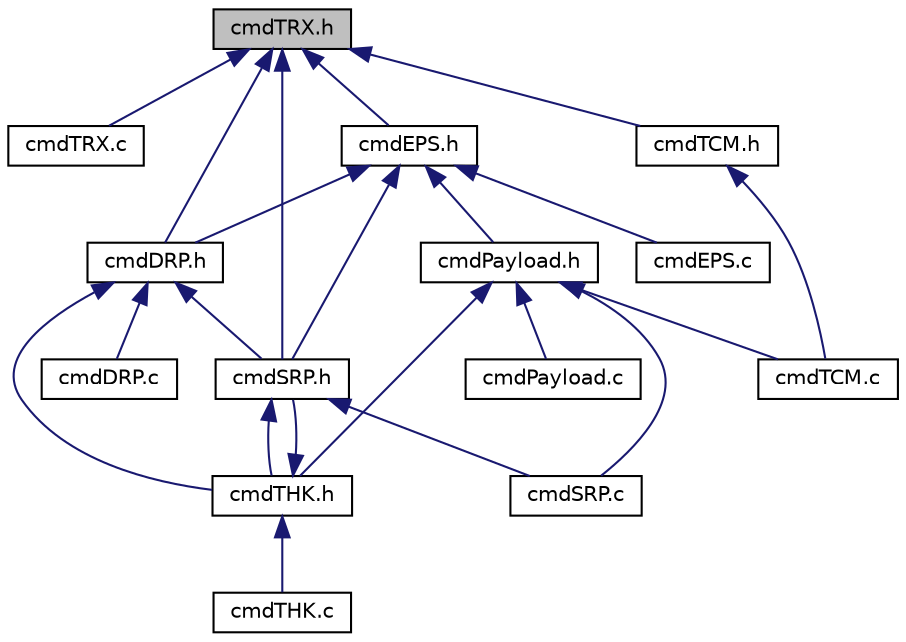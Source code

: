 digraph "cmdTRX.h"
{
 // INTERACTIVE_SVG=YES
  bgcolor="transparent";
  edge [fontname="Helvetica",fontsize="10",labelfontname="Helvetica",labelfontsize="10"];
  node [fontname="Helvetica",fontsize="10",shape=record];
  Node1 [label="cmdTRX.h",height=0.2,width=0.4,color="black", fillcolor="grey75", style="filled" fontcolor="black"];
  Node1 -> Node2 [dir="back",color="midnightblue",fontsize="10",style="solid",fontname="Helvetica"];
  Node2 [label="cmdTRX.c",height=0.2,width=0.4,color="black",URL="$cmd_t_r_x_8c_source.html"];
  Node1 -> Node3 [dir="back",color="midnightblue",fontsize="10",style="solid",fontname="Helvetica"];
  Node3 [label="cmdDRP.h",height=0.2,width=0.4,color="black",URL="$cmd_d_r_p_8h.html"];
  Node3 -> Node4 [dir="back",color="midnightblue",fontsize="10",style="solid",fontname="Helvetica"];
  Node4 [label="cmdDRP.c",height=0.2,width=0.4,color="black",URL="$cmd_d_r_p_8c_source.html"];
  Node3 -> Node5 [dir="back",color="midnightblue",fontsize="10",style="solid",fontname="Helvetica"];
  Node5 [label="cmdSRP.h",height=0.2,width=0.4,color="black",URL="$cmd_s_r_p_8h_source.html"];
  Node5 -> Node6 [dir="back",color="midnightblue",fontsize="10",style="solid",fontname="Helvetica"];
  Node6 [label="cmdSRP.c",height=0.2,width=0.4,color="black",URL="$cmd_s_r_p_8c_source.html"];
  Node5 -> Node7 [dir="back",color="midnightblue",fontsize="10",style="solid",fontname="Helvetica"];
  Node7 [label="cmdTHK.h",height=0.2,width=0.4,color="black",URL="$cmd_t_h_k_8h_source.html"];
  Node7 -> Node8 [dir="back",color="midnightblue",fontsize="10",style="solid",fontname="Helvetica"];
  Node8 [label="cmdTHK.c",height=0.2,width=0.4,color="black",URL="$cmd_t_h_k_8c_source.html"];
  Node7 -> Node5 [dir="back",color="midnightblue",fontsize="10",style="solid",fontname="Helvetica"];
  Node3 -> Node7 [dir="back",color="midnightblue",fontsize="10",style="solid",fontname="Helvetica"];
  Node1 -> Node9 [dir="back",color="midnightblue",fontsize="10",style="solid",fontname="Helvetica"];
  Node9 [label="cmdEPS.h",height=0.2,width=0.4,color="black",URL="$cmd_e_p_s_8h.html"];
  Node9 -> Node10 [dir="back",color="midnightblue",fontsize="10",style="solid",fontname="Helvetica"];
  Node10 [label="cmdPayload.h",height=0.2,width=0.4,color="black",URL="$cmd_payload_8h.html"];
  Node10 -> Node11 [dir="back",color="midnightblue",fontsize="10",style="solid",fontname="Helvetica"];
  Node11 [label="cmdPayload.c",height=0.2,width=0.4,color="black",URL="$cmd_payload_8c_source.html"];
  Node10 -> Node6 [dir="back",color="midnightblue",fontsize="10",style="solid",fontname="Helvetica"];
  Node10 -> Node12 [dir="back",color="midnightblue",fontsize="10",style="solid",fontname="Helvetica"];
  Node12 [label="cmdTCM.c",height=0.2,width=0.4,color="black",URL="$cmd_t_c_m_8c_source.html"];
  Node10 -> Node7 [dir="back",color="midnightblue",fontsize="10",style="solid",fontname="Helvetica"];
  Node9 -> Node13 [dir="back",color="midnightblue",fontsize="10",style="solid",fontname="Helvetica"];
  Node13 [label="cmdEPS.c",height=0.2,width=0.4,color="black",URL="$cmd_e_p_s_8c_source.html"];
  Node9 -> Node3 [dir="back",color="midnightblue",fontsize="10",style="solid",fontname="Helvetica"];
  Node9 -> Node5 [dir="back",color="midnightblue",fontsize="10",style="solid",fontname="Helvetica"];
  Node1 -> Node5 [dir="back",color="midnightblue",fontsize="10",style="solid",fontname="Helvetica"];
  Node1 -> Node14 [dir="back",color="midnightblue",fontsize="10",style="solid",fontname="Helvetica"];
  Node14 [label="cmdTCM.h",height=0.2,width=0.4,color="black",URL="$cmd_t_c_m_8h.html"];
  Node14 -> Node12 [dir="back",color="midnightblue",fontsize="10",style="solid",fontname="Helvetica"];
}
